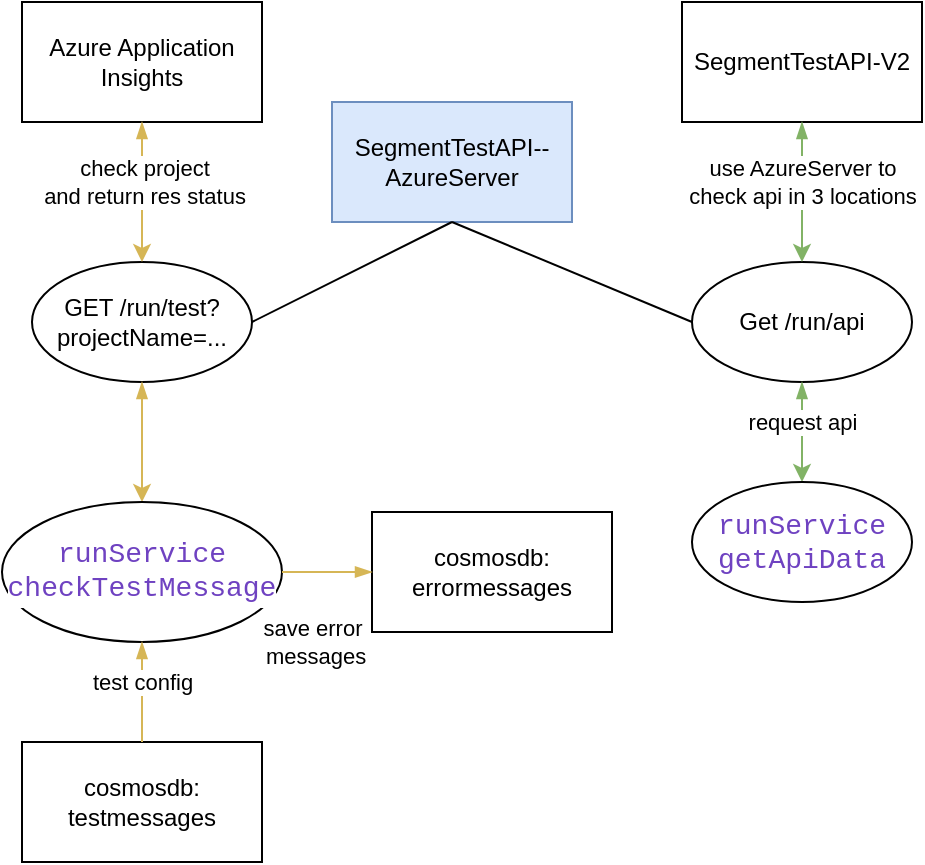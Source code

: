 <mxfile version="20.6.0" type="github">
  <diagram id="VuqIn1j-NX3XL-rteJBP" name="Page-1">
    <mxGraphModel dx="899" dy="538" grid="1" gridSize="10" guides="1" tooltips="1" connect="1" arrows="1" fold="1" page="1" pageScale="1" pageWidth="850" pageHeight="1100" math="0" shadow="0">
      <root>
        <mxCell id="0" />
        <mxCell id="1" parent="0" />
        <mxCell id="d23jx_JjnTftPRl26lCg-1" value="SegmentTestAPI--AzureServer" style="rounded=0;whiteSpace=wrap;html=1;fillColor=#dae8fc;strokeColor=#6c8ebf;" parent="1" vertex="1">
          <mxGeometry x="330" y="160" width="120" height="60" as="geometry" />
        </mxCell>
        <mxCell id="9blAbufQynS0PyvFg4JM-1" value="GET /run/test?projectName=..." style="ellipse;whiteSpace=wrap;html=1;" vertex="1" parent="1">
          <mxGeometry x="180" y="240" width="110" height="60" as="geometry" />
        </mxCell>
        <mxCell id="9blAbufQynS0PyvFg4JM-2" value="Get /run/api" style="ellipse;whiteSpace=wrap;html=1;" vertex="1" parent="1">
          <mxGeometry x="510" y="240" width="110" height="60" as="geometry" />
        </mxCell>
        <mxCell id="9blAbufQynS0PyvFg4JM-3" value="Azure Application Insights" style="rounded=0;whiteSpace=wrap;html=1;" vertex="1" parent="1">
          <mxGeometry x="175" y="110" width="120" height="60" as="geometry" />
        </mxCell>
        <mxCell id="9blAbufQynS0PyvFg4JM-4" value="SegmentTestAPI-V2" style="rounded=0;whiteSpace=wrap;html=1;" vertex="1" parent="1">
          <mxGeometry x="505" y="110" width="120" height="60" as="geometry" />
        </mxCell>
        <mxCell id="9blAbufQynS0PyvFg4JM-6" value="cosmosdb:&lt;br&gt;testmessages" style="rounded=0;whiteSpace=wrap;html=1;" vertex="1" parent="1">
          <mxGeometry x="175" y="480" width="120" height="60" as="geometry" />
        </mxCell>
        <mxCell id="9blAbufQynS0PyvFg4JM-7" value="" style="endArrow=none;html=1;rounded=0;exitX=1;exitY=0.5;exitDx=0;exitDy=0;entryX=0.5;entryY=1;entryDx=0;entryDy=0;" edge="1" parent="1" source="9blAbufQynS0PyvFg4JM-1" target="d23jx_JjnTftPRl26lCg-1">
          <mxGeometry width="50" height="50" relative="1" as="geometry">
            <mxPoint x="400" y="370" as="sourcePoint" />
            <mxPoint x="450" y="320" as="targetPoint" />
          </mxGeometry>
        </mxCell>
        <mxCell id="9blAbufQynS0PyvFg4JM-8" value="" style="endArrow=none;html=1;rounded=0;exitX=0;exitY=0.5;exitDx=0;exitDy=0;" edge="1" parent="1" source="9blAbufQynS0PyvFg4JM-2">
          <mxGeometry width="50" height="50" relative="1" as="geometry">
            <mxPoint x="390" y="290" as="sourcePoint" />
            <mxPoint x="390" y="220" as="targetPoint" />
          </mxGeometry>
        </mxCell>
        <mxCell id="9blAbufQynS0PyvFg4JM-9" value="" style="endArrow=classic;html=1;rounded=0;fillColor=#fff2cc;strokeColor=#d6b656;exitX=0.5;exitY=1;exitDx=0;exitDy=0;startArrow=blockThin;startFill=1;" edge="1" parent="1" source="9blAbufQynS0PyvFg4JM-3" target="9blAbufQynS0PyvFg4JM-1">
          <mxGeometry width="50" height="50" relative="1" as="geometry">
            <mxPoint x="220" y="360" as="sourcePoint" />
            <mxPoint x="180" y="270" as="targetPoint" />
          </mxGeometry>
        </mxCell>
        <mxCell id="9blAbufQynS0PyvFg4JM-25" value="check project&lt;br&gt;and return res status" style="edgeLabel;html=1;align=center;verticalAlign=middle;resizable=0;points=[];" vertex="1" connectable="0" parent="9blAbufQynS0PyvFg4JM-9">
          <mxGeometry x="-0.268" y="1" relative="1" as="geometry">
            <mxPoint y="4" as="offset" />
          </mxGeometry>
        </mxCell>
        <mxCell id="9blAbufQynS0PyvFg4JM-10" value="" style="endArrow=classic;html=1;rounded=0;fillColor=#fff2cc;strokeColor=#d6b656;exitX=0.5;exitY=1;exitDx=0;exitDy=0;entryX=0.5;entryY=0;entryDx=0;entryDy=0;startArrow=blockThin;startFill=1;" edge="1" parent="1" source="9blAbufQynS0PyvFg4JM-1" target="9blAbufQynS0PyvFg4JM-15">
          <mxGeometry width="50" height="50" relative="1" as="geometry">
            <mxPoint x="245" y="370" as="sourcePoint" />
            <mxPoint x="340" y="320" as="targetPoint" />
          </mxGeometry>
        </mxCell>
        <mxCell id="9blAbufQynS0PyvFg4JM-13" value="" style="endArrow=classic;html=1;rounded=0;entryX=0.5;entryY=0;entryDx=0;entryDy=0;fillColor=#d5e8d4;strokeColor=#82b366;exitX=0.5;exitY=1;exitDx=0;exitDy=0;startArrow=blockThin;startFill=1;" edge="1" parent="1" source="9blAbufQynS0PyvFg4JM-4" target="9blAbufQynS0PyvFg4JM-2">
          <mxGeometry width="50" height="50" relative="1" as="geometry">
            <mxPoint x="560" y="360" as="sourcePoint" />
            <mxPoint x="610" y="310" as="targetPoint" />
          </mxGeometry>
        </mxCell>
        <mxCell id="9blAbufQynS0PyvFg4JM-18" value="use AzureServer to &lt;br&gt;check api in 3 locations" style="edgeLabel;html=1;align=center;verticalAlign=middle;resizable=0;points=[];" vertex="1" connectable="0" parent="9blAbufQynS0PyvFg4JM-13">
          <mxGeometry x="-0.395" y="1" relative="1" as="geometry">
            <mxPoint x="-1" y="9" as="offset" />
          </mxGeometry>
        </mxCell>
        <mxCell id="9blAbufQynS0PyvFg4JM-14" value="" style="endArrow=classic;html=1;rounded=0;exitX=0.5;exitY=1;exitDx=0;exitDy=0;fillColor=#d5e8d4;strokeColor=#82b366;startArrow=blockThin;startFill=1;" edge="1" parent="1" source="9blAbufQynS0PyvFg4JM-2">
          <mxGeometry width="50" height="50" relative="1" as="geometry">
            <mxPoint x="575" y="370" as="sourcePoint" />
            <mxPoint x="565" y="350" as="targetPoint" />
          </mxGeometry>
        </mxCell>
        <mxCell id="9blAbufQynS0PyvFg4JM-19" value="request api" style="edgeLabel;html=1;align=center;verticalAlign=middle;resizable=0;points=[];" vertex="1" connectable="0" parent="9blAbufQynS0PyvFg4JM-14">
          <mxGeometry x="-0.534" y="-2" relative="1" as="geometry">
            <mxPoint x="2" y="8" as="offset" />
          </mxGeometry>
        </mxCell>
        <mxCell id="9blAbufQynS0PyvFg4JM-15" value="&lt;span style=&quot;color: rgb(111, 66, 193); font-family: Consolas, &amp;quot;Courier New&amp;quot;, monospace; font-size: 14px; background-color: rgb(255, 255, 255);&quot;&gt;runService&lt;/span&gt;&lt;br style=&quot;color: rgb(111, 66, 193); font-family: Consolas, &amp;quot;Courier New&amp;quot;, monospace; font-size: 14px;&quot;&gt;&lt;div style=&quot;color: rgb(36, 41, 46); background-color: rgb(255, 255, 255); font-family: Consolas, &amp;quot;Courier New&amp;quot;, monospace; font-size: 14px; line-height: 19px;&quot;&gt;&lt;span style=&quot;color: #6f42c1;&quot;&gt;checkTestMessage&lt;/span&gt;&lt;/div&gt;" style="ellipse;whiteSpace=wrap;html=1;" vertex="1" parent="1">
          <mxGeometry x="165" y="360" width="140" height="70" as="geometry" />
        </mxCell>
        <mxCell id="9blAbufQynS0PyvFg4JM-16" value="&lt;span style=&quot;color: rgb(111, 66, 193); background-color: rgb(255, 255, 255); font-family: Consolas, &amp;quot;Courier New&amp;quot;, monospace; font-size: 14px;&quot;&gt;runService&lt;br&gt;getApiData&lt;/span&gt;" style="ellipse;whiteSpace=wrap;html=1;" vertex="1" parent="1">
          <mxGeometry x="510" y="350" width="110" height="60" as="geometry" />
        </mxCell>
        <mxCell id="9blAbufQynS0PyvFg4JM-20" value="" style="endArrow=blockThin;html=1;rounded=0;fillColor=#fff2cc;strokeColor=#d6b656;exitX=0.5;exitY=0;exitDx=0;exitDy=0;startArrow=none;startFill=0;entryX=0.5;entryY=1;entryDx=0;entryDy=0;endFill=1;" edge="1" parent="1" source="9blAbufQynS0PyvFg4JM-6" target="9blAbufQynS0PyvFg4JM-15">
          <mxGeometry width="50" height="50" relative="1" as="geometry">
            <mxPoint x="245" y="310" as="sourcePoint" />
            <mxPoint x="245" y="440" as="targetPoint" />
          </mxGeometry>
        </mxCell>
        <mxCell id="9blAbufQynS0PyvFg4JM-22" value="test config" style="edgeLabel;html=1;align=center;verticalAlign=middle;resizable=0;points=[];" vertex="1" connectable="0" parent="9blAbufQynS0PyvFg4JM-20">
          <mxGeometry x="0.476" y="1" relative="1" as="geometry">
            <mxPoint x="1" y="7" as="offset" />
          </mxGeometry>
        </mxCell>
        <mxCell id="9blAbufQynS0PyvFg4JM-21" value="cosmosdb:&lt;br&gt;errormessages" style="rounded=0;whiteSpace=wrap;html=1;" vertex="1" parent="1">
          <mxGeometry x="350" y="365" width="120" height="60" as="geometry" />
        </mxCell>
        <mxCell id="9blAbufQynS0PyvFg4JM-23" value="" style="endArrow=blockThin;html=1;rounded=0;fillColor=#fff2cc;strokeColor=#d6b656;startArrow=none;startFill=0;entryX=0;entryY=0.5;entryDx=0;entryDy=0;endFill=1;exitX=1;exitY=0.5;exitDx=0;exitDy=0;" edge="1" parent="1" source="9blAbufQynS0PyvFg4JM-15" target="9blAbufQynS0PyvFg4JM-21">
          <mxGeometry width="50" height="50" relative="1" as="geometry">
            <mxPoint x="330" y="460" as="sourcePoint" />
            <mxPoint x="245" y="440" as="targetPoint" />
          </mxGeometry>
        </mxCell>
        <mxCell id="9blAbufQynS0PyvFg4JM-24" value="save error&lt;br&gt;&amp;nbsp;messages" style="edgeLabel;html=1;align=center;verticalAlign=middle;resizable=0;points=[];" vertex="1" connectable="0" parent="9blAbufQynS0PyvFg4JM-23">
          <mxGeometry x="0.476" y="1" relative="1" as="geometry">
            <mxPoint x="-18" y="36" as="offset" />
          </mxGeometry>
        </mxCell>
      </root>
    </mxGraphModel>
  </diagram>
</mxfile>
